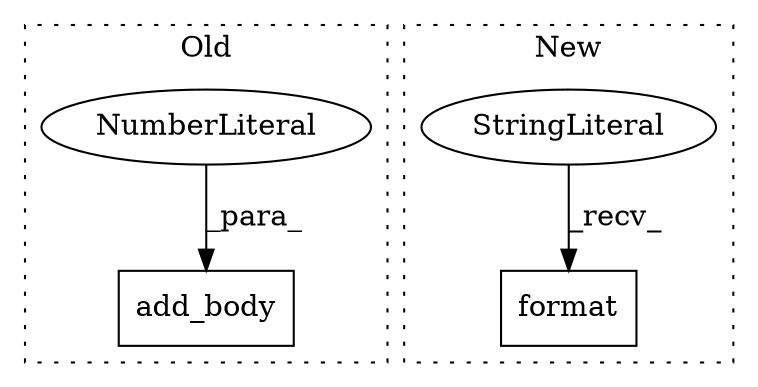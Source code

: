 digraph G {
subgraph cluster0 {
1 [label="add_body" a="32" s="22294,22498" l="9,1" shape="box"];
3 [label="NumberLiteral" a="34" s="22303" l="1" shape="ellipse"];
label = "Old";
style="dotted";
}
subgraph cluster1 {
2 [label="format" a="32" s="24649,24692" l="7,1" shape="box"];
4 [label="StringLiteral" a="45" s="24625" l="23" shape="ellipse"];
label = "New";
style="dotted";
}
3 -> 1 [label="_para_"];
4 -> 2 [label="_recv_"];
}